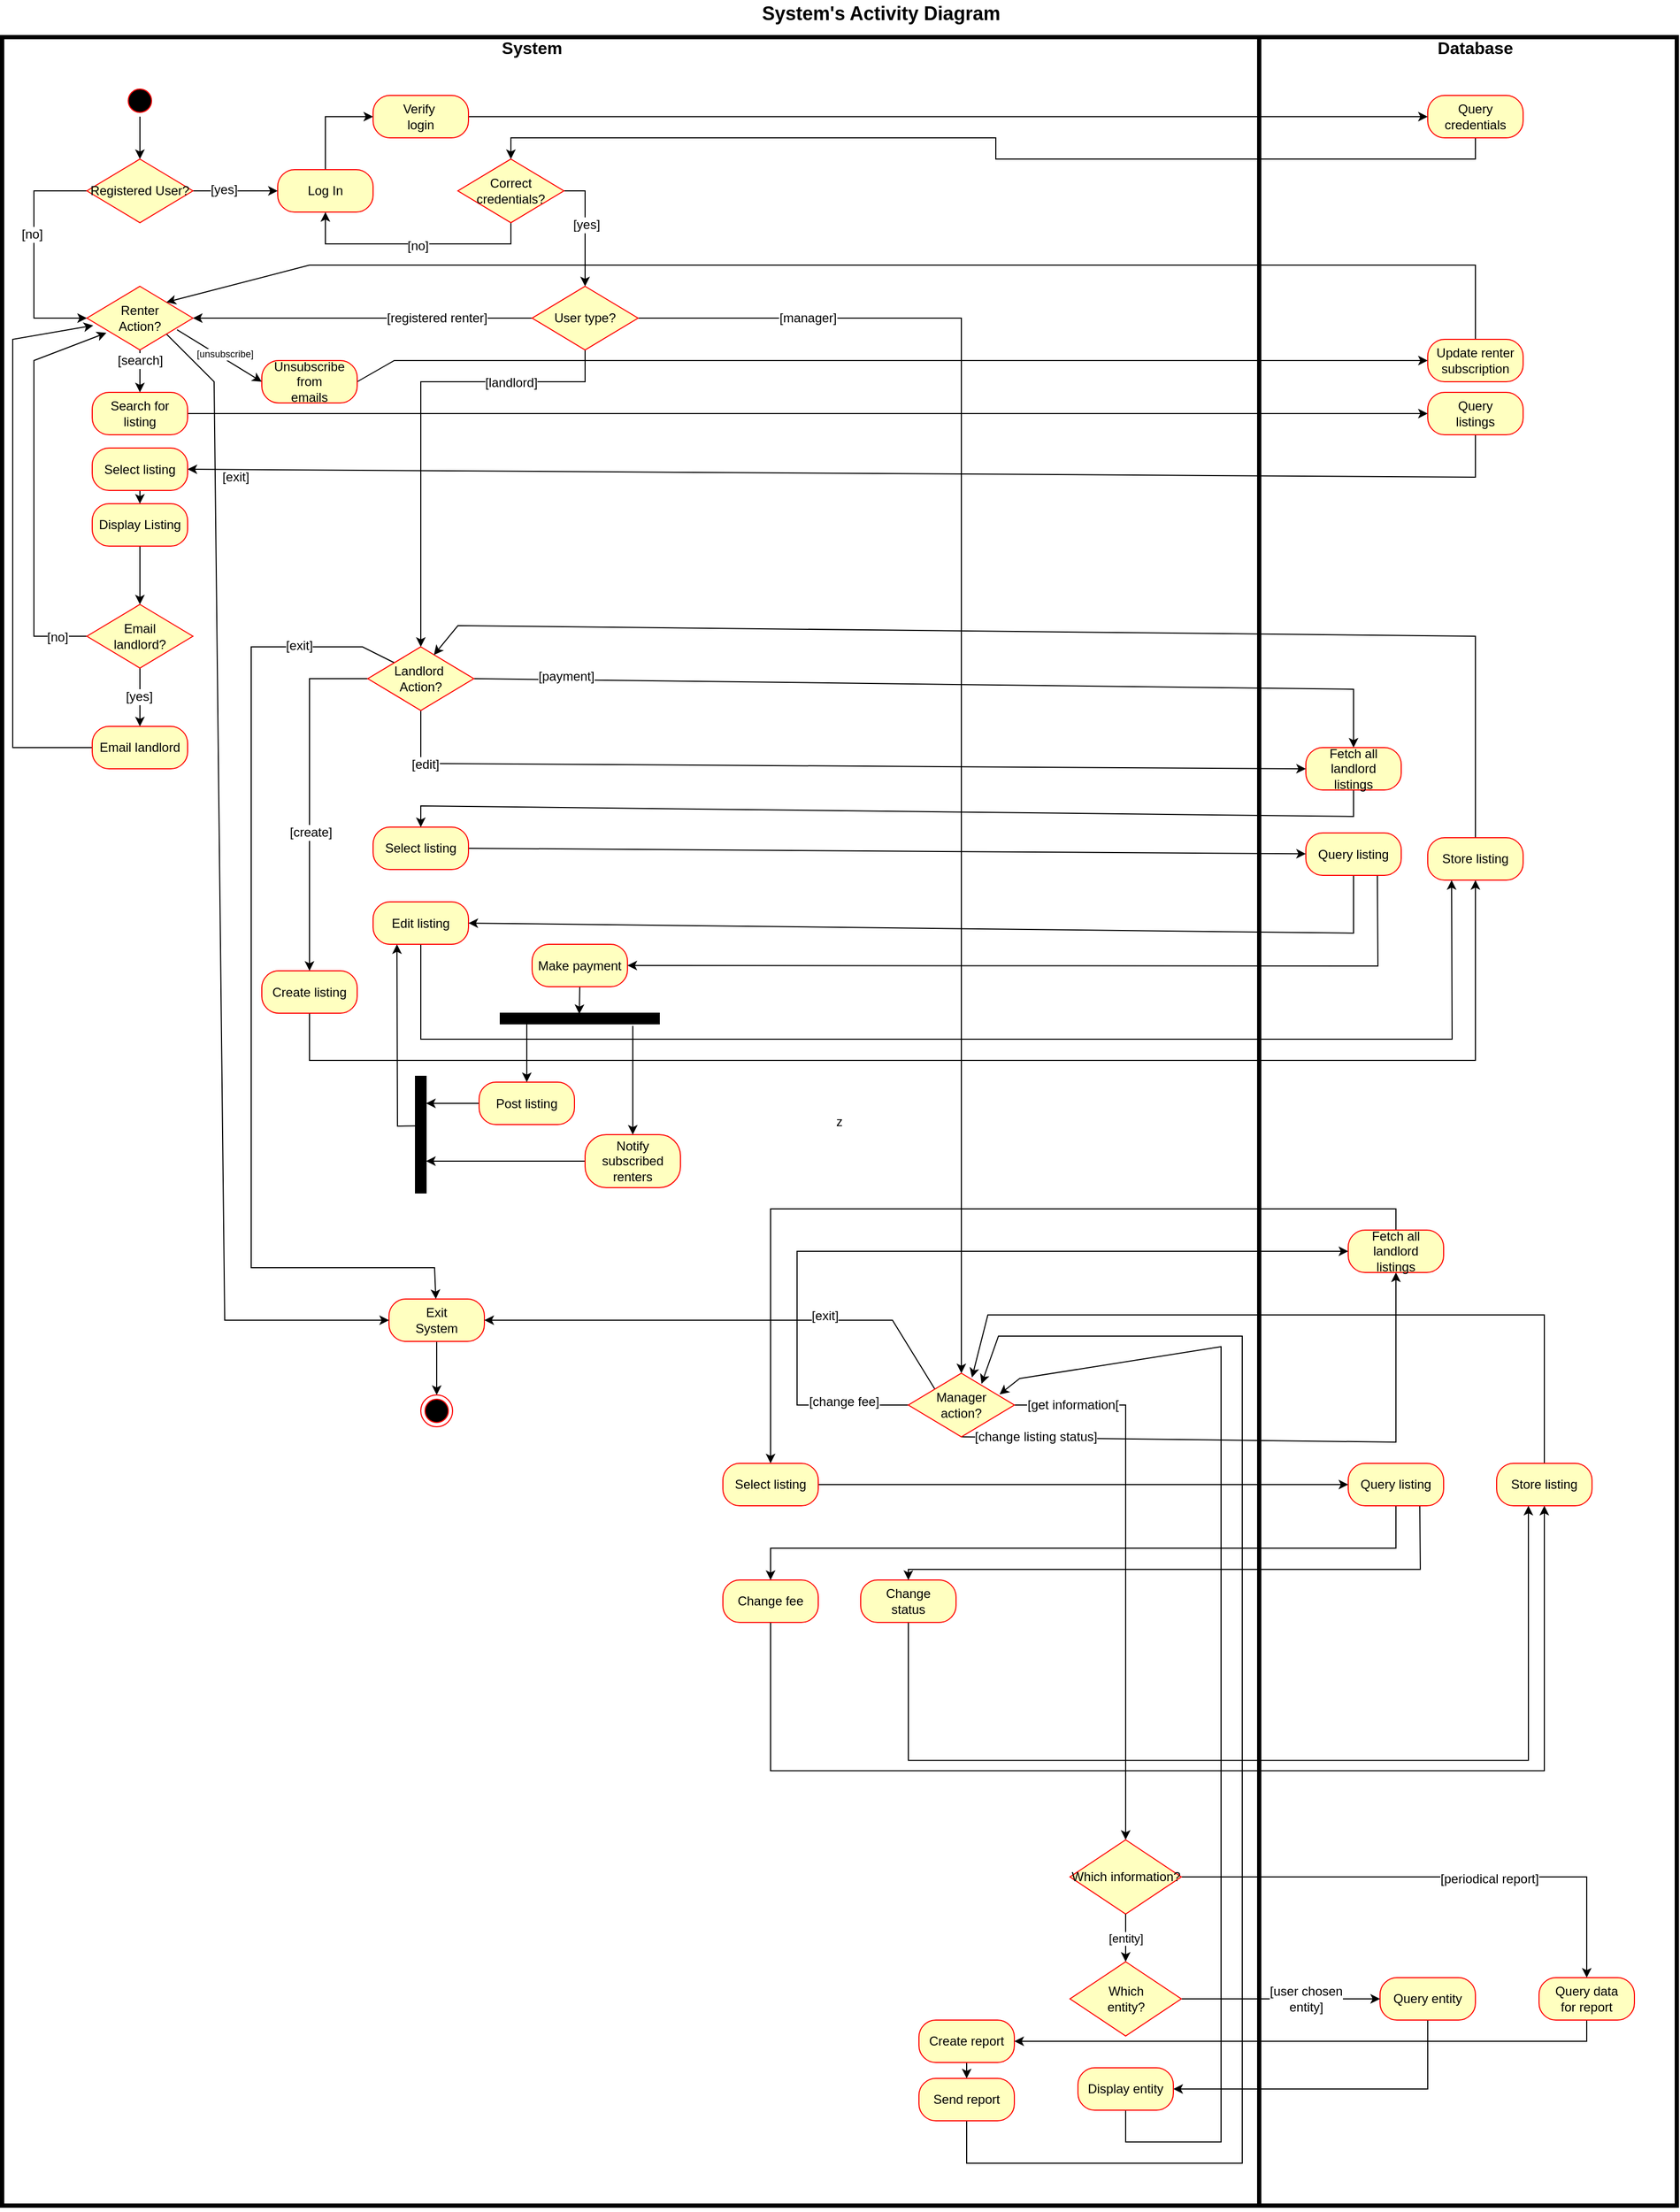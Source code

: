 <mxfile version="12.1.7" type="device" pages="1"><diagram id="JlBiW-BQGtLC-B6tLBqx" name="Page-1"><mxGraphModel dx="2330" dy="1665" grid="1" gridSize="10" guides="1" tooltips="1" connect="1" arrows="1" fold="1" page="1" pageScale="1" pageWidth="1100" pageHeight="850" math="0" shadow="0"><root><mxCell id="0"/><mxCell id="1" parent="0"/><mxCell id="4ZKdW3MRnfetIpIMp3Oo-5" value="z" style="rounded=0;whiteSpace=wrap;html=1;perimeterSpacing=2;strokeWidth=4;" parent="1" vertex="1"><mxGeometry x="10" y="35" width="1580" height="2045" as="geometry"/></mxCell><mxCell id="zYS_UzG8Xgxwzg6JMlMM-58" style="edgeStyle=none;rounded=0;orthogonalLoop=1;jettySize=auto;html=1;exitX=0.5;exitY=1;exitDx=0;exitDy=0;entryX=0.5;entryY=0;entryDx=0;entryDy=0;" parent="1" source="zYS_UzG8Xgxwzg6JMlMM-53" target="zYS_UzG8Xgxwzg6JMlMM-55" edge="1"><mxGeometry relative="1" as="geometry"/></mxCell><mxCell id="zYS_UzG8Xgxwzg6JMlMM-53" value="" style="ellipse;html=1;shape=startState;fillColor=#000000;strokeColor=#ff0000;" parent="1" vertex="1"><mxGeometry x="125" y="80" width="30" height="30" as="geometry"/></mxCell><mxCell id="zYS_UzG8Xgxwzg6JMlMM-60" value="" style="edgeStyle=none;rounded=0;orthogonalLoop=1;jettySize=auto;html=1;" parent="1" source="zYS_UzG8Xgxwzg6JMlMM-55" edge="1"><mxGeometry relative="1" as="geometry"><mxPoint x="270" y="180" as="targetPoint"/></mxGeometry></mxCell><mxCell id="zYS_UzG8Xgxwzg6JMlMM-61" value="[yes]" style="text;html=1;resizable=0;points=[];align=center;verticalAlign=middle;labelBackgroundColor=#ffffff;" parent="zYS_UzG8Xgxwzg6JMlMM-60" vertex="1" connectable="0"><mxGeometry x="-0.28" y="1" relative="1" as="geometry"><mxPoint as="offset"/></mxGeometry></mxCell><mxCell id="zYS_UzG8Xgxwzg6JMlMM-123" style="edgeStyle=none;rounded=0;orthogonalLoop=1;jettySize=auto;html=1;exitX=0;exitY=0.5;exitDx=0;exitDy=0;entryX=0;entryY=0.5;entryDx=0;entryDy=0;startArrow=none;startFill=0;endArrow=classic;endFill=1;" parent="1" source="zYS_UzG8Xgxwzg6JMlMM-55" target="zYS_UzG8Xgxwzg6JMlMM-115" edge="1"><mxGeometry relative="1" as="geometry"><Array as="points"><mxPoint x="40" y="180"/><mxPoint x="40" y="300"/></Array></mxGeometry></mxCell><mxCell id="zYS_UzG8Xgxwzg6JMlMM-124" value="[no]" style="text;html=1;resizable=0;points=[];align=center;verticalAlign=middle;labelBackgroundColor=#ffffff;" parent="zYS_UzG8Xgxwzg6JMlMM-123" vertex="1" connectable="0"><mxGeometry x="-0.176" y="-2" relative="1" as="geometry"><mxPoint as="offset"/></mxGeometry></mxCell><mxCell id="zYS_UzG8Xgxwzg6JMlMM-55" value="Registered User?" style="rhombus;whiteSpace=wrap;html=1;fillColor=#ffffc0;strokeColor=#ff0000;" parent="1" vertex="1"><mxGeometry x="90" y="150" width="100" height="60" as="geometry"/></mxCell><mxCell id="4ZKdW3MRnfetIpIMp3Oo-10" style="edgeStyle=orthogonalEdgeStyle;rounded=0;orthogonalLoop=1;jettySize=auto;html=1;exitX=0.5;exitY=0;exitDx=0;exitDy=0;entryX=0;entryY=0.5;entryDx=0;entryDy=0;" parent="1" source="zYS_UzG8Xgxwzg6JMlMM-62" target="4ZKdW3MRnfetIpIMp3Oo-9" edge="1"><mxGeometry relative="1" as="geometry"/></mxCell><mxCell id="zYS_UzG8Xgxwzg6JMlMM-62" value="Log In" style="rounded=1;whiteSpace=wrap;html=1;arcSize=40;fontColor=#000000;fillColor=#ffffc0;strokeColor=#ff0000;" parent="1" vertex="1"><mxGeometry x="270" y="160" width="90" height="40" as="geometry"/></mxCell><mxCell id="zYS_UzG8Xgxwzg6JMlMM-70" style="edgeStyle=none;rounded=0;orthogonalLoop=1;jettySize=auto;html=1;exitX=0.5;exitY=1;exitDx=0;exitDy=0;entryX=0.5;entryY=1;entryDx=0;entryDy=0;" parent="1" source="zYS_UzG8Xgxwzg6JMlMM-69" target="zYS_UzG8Xgxwzg6JMlMM-62" edge="1"><mxGeometry relative="1" as="geometry"><Array as="points"><mxPoint x="490" y="230"/><mxPoint x="315" y="230"/></Array></mxGeometry></mxCell><mxCell id="zYS_UzG8Xgxwzg6JMlMM-71" value="[no]" style="text;html=1;resizable=0;points=[];align=center;verticalAlign=middle;labelBackgroundColor=#ffffff;" parent="zYS_UzG8Xgxwzg6JMlMM-70" vertex="1" connectable="0"><mxGeometry x="-0.036" y="2" relative="1" as="geometry"><mxPoint as="offset"/></mxGeometry></mxCell><mxCell id="zYS_UzG8Xgxwzg6JMlMM-73" style="edgeStyle=none;rounded=0;orthogonalLoop=1;jettySize=auto;html=1;exitX=1;exitY=0.5;exitDx=0;exitDy=0;entryX=0.5;entryY=0;entryDx=0;entryDy=0;" parent="1" source="zYS_UzG8Xgxwzg6JMlMM-69" target="zYS_UzG8Xgxwzg6JMlMM-74" edge="1"><mxGeometry relative="1" as="geometry"><mxPoint x="440" y="290" as="targetPoint"/><Array as="points"><mxPoint x="560" y="180"/></Array></mxGeometry></mxCell><mxCell id="zYS_UzG8Xgxwzg6JMlMM-75" value="[yes]" style="text;html=1;resizable=0;points=[];align=center;verticalAlign=middle;labelBackgroundColor=#ffffff;" parent="zYS_UzG8Xgxwzg6JMlMM-73" vertex="1" connectable="0"><mxGeometry x="-0.058" y="1" relative="1" as="geometry"><mxPoint as="offset"/></mxGeometry></mxCell><mxCell id="zYS_UzG8Xgxwzg6JMlMM-69" value="Correct&lt;br&gt;credentials?" style="rhombus;whiteSpace=wrap;html=1;fillColor=#ffffc0;strokeColor=#ff0000;" parent="1" vertex="1"><mxGeometry x="440" y="150" width="100" height="60" as="geometry"/></mxCell><mxCell id="zYS_UzG8Xgxwzg6JMlMM-94" style="edgeStyle=none;rounded=0;orthogonalLoop=1;jettySize=auto;html=1;exitX=0.5;exitY=1;exitDx=0;exitDy=0;entryX=0.5;entryY=0;entryDx=0;entryDy=0;" parent="1" source="zYS_UzG8Xgxwzg6JMlMM-74" target="zYS_UzG8Xgxwzg6JMlMM-93" edge="1"><mxGeometry relative="1" as="geometry"><Array as="points"><mxPoint x="560" y="360"/><mxPoint x="405" y="360"/></Array></mxGeometry></mxCell><mxCell id="zYS_UzG8Xgxwzg6JMlMM-95" value="[landlord]" style="text;html=1;resizable=0;points=[];align=center;verticalAlign=middle;labelBackgroundColor=#ffffff;" parent="zYS_UzG8Xgxwzg6JMlMM-94" vertex="1" connectable="0"><mxGeometry x="0.064" relative="1" as="geometry"><mxPoint x="85" y="-46" as="offset"/></mxGeometry></mxCell><mxCell id="zYS_UzG8Xgxwzg6JMlMM-116" style="edgeStyle=none;rounded=0;orthogonalLoop=1;jettySize=auto;html=1;exitX=0;exitY=0.5;exitDx=0;exitDy=0;entryX=1;entryY=0.5;entryDx=0;entryDy=0;startArrow=none;startFill=0;endArrow=classic;endFill=1;" parent="1" source="zYS_UzG8Xgxwzg6JMlMM-74" target="zYS_UzG8Xgxwzg6JMlMM-115" edge="1"><mxGeometry relative="1" as="geometry"/></mxCell><mxCell id="zYS_UzG8Xgxwzg6JMlMM-117" value="[registered renter]" style="text;html=1;resizable=0;points=[];align=center;verticalAlign=middle;labelBackgroundColor=#ffffff;" parent="zYS_UzG8Xgxwzg6JMlMM-116" vertex="1" connectable="0"><mxGeometry x="0.113" y="-1" relative="1" as="geometry"><mxPoint x="88" y="1" as="offset"/></mxGeometry></mxCell><mxCell id="zYS_UzG8Xgxwzg6JMlMM-155" style="edgeStyle=none;rounded=0;orthogonalLoop=1;jettySize=auto;html=1;exitX=1;exitY=0.5;exitDx=0;exitDy=0;entryX=0.5;entryY=0;entryDx=0;entryDy=0;startArrow=none;startFill=0;endArrow=classic;endFill=1;" parent="1" source="zYS_UzG8Xgxwzg6JMlMM-74" target="zYS_UzG8Xgxwzg6JMlMM-154" edge="1"><mxGeometry relative="1" as="geometry"><Array as="points"><mxPoint x="800" y="300"/><mxPoint x="915" y="300"/></Array></mxGeometry></mxCell><mxCell id="zYS_UzG8Xgxwzg6JMlMM-156" value="[manager]" style="text;html=1;resizable=0;points=[];align=center;verticalAlign=middle;labelBackgroundColor=#ffffff;" parent="zYS_UzG8Xgxwzg6JMlMM-155" vertex="1" connectable="0"><mxGeometry x="-0.359" y="3" relative="1" as="geometry"><mxPoint x="-148" y="-111.5" as="offset"/></mxGeometry></mxCell><mxCell id="zYS_UzG8Xgxwzg6JMlMM-74" value="User type?" style="rhombus;whiteSpace=wrap;html=1;fillColor=#ffffc0;strokeColor=#ff0000;" parent="1" vertex="1"><mxGeometry x="510" y="270" width="100" height="60" as="geometry"/></mxCell><mxCell id="4ZKdW3MRnfetIpIMp3Oo-18" style="edgeStyle=none;rounded=0;orthogonalLoop=1;jettySize=auto;html=1;exitX=1;exitY=0.5;exitDx=0;exitDy=0;entryX=0;entryY=0.5;entryDx=0;entryDy=0;startArrow=none;startFill=0;endArrow=classic;endFill=1;exitPerimeter=0;" parent="1" source="zYS_UzG8Xgxwzg6JMlMM-76" target="4ZKdW3MRnfetIpIMp3Oo-14" edge="1"><mxGeometry relative="1" as="geometry"/></mxCell><mxCell id="zYS_UzG8Xgxwzg6JMlMM-76" value="Search for&lt;br&gt;listing" style="rounded=1;whiteSpace=wrap;html=1;arcSize=40;fontColor=#000000;fillColor=#ffffc0;strokeColor=#ff0000;" parent="1" vertex="1"><mxGeometry x="95" y="370" width="90" height="40" as="geometry"/></mxCell><mxCell id="zYS_UzG8Xgxwzg6JMlMM-85" style="edgeStyle=none;rounded=0;orthogonalLoop=1;jettySize=auto;html=1;exitX=0.5;exitY=1;exitDx=0;exitDy=0;entryX=0.5;entryY=0;entryDx=0;entryDy=0;" parent="1" source="zYS_UzG8Xgxwzg6JMlMM-82" target="zYS_UzG8Xgxwzg6JMlMM-84" edge="1"><mxGeometry relative="1" as="geometry"/></mxCell><mxCell id="zYS_UzG8Xgxwzg6JMlMM-82" value="Display Listing" style="rounded=1;whiteSpace=wrap;html=1;arcSize=40;fontColor=#000000;fillColor=#ffffc0;strokeColor=#ff0000;" parent="1" vertex="1"><mxGeometry x="95" y="475" width="90" height="40" as="geometry"/></mxCell><mxCell id="zYS_UzG8Xgxwzg6JMlMM-89" style="edgeStyle=none;rounded=0;orthogonalLoop=1;jettySize=auto;html=1;exitX=0.5;exitY=1;exitDx=0;exitDy=0;entryX=0.5;entryY=0;entryDx=0;entryDy=0;" parent="1" source="zYS_UzG8Xgxwzg6JMlMM-84" target="zYS_UzG8Xgxwzg6JMlMM-88" edge="1"><mxGeometry relative="1" as="geometry"/></mxCell><mxCell id="zYS_UzG8Xgxwzg6JMlMM-90" value="[yes]" style="text;html=1;resizable=0;points=[];align=center;verticalAlign=middle;labelBackgroundColor=#ffffff;" parent="zYS_UzG8Xgxwzg6JMlMM-89" vertex="1" connectable="0"><mxGeometry x="-0.019" y="-1" relative="1" as="geometry"><mxPoint as="offset"/></mxGeometry></mxCell><mxCell id="zYS_UzG8Xgxwzg6JMlMM-127" style="edgeStyle=none;rounded=0;orthogonalLoop=1;jettySize=auto;html=1;exitX=0;exitY=0.5;exitDx=0;exitDy=0;entryX=0.184;entryY=0.731;entryDx=0;entryDy=0;startArrow=none;startFill=0;endArrow=classic;endFill=1;entryPerimeter=0;" parent="1" source="zYS_UzG8Xgxwzg6JMlMM-84" target="zYS_UzG8Xgxwzg6JMlMM-115" edge="1"><mxGeometry relative="1" as="geometry"><Array as="points"><mxPoint x="40" y="600"/><mxPoint x="40" y="340"/></Array></mxGeometry></mxCell><mxCell id="zYS_UzG8Xgxwzg6JMlMM-129" value="[no]" style="text;html=1;resizable=0;points=[];align=center;verticalAlign=middle;labelBackgroundColor=#ffffff;" parent="zYS_UzG8Xgxwzg6JMlMM-127" vertex="1" connectable="0"><mxGeometry x="-0.851" y="1" relative="1" as="geometry"><mxPoint as="offset"/></mxGeometry></mxCell><mxCell id="zYS_UzG8Xgxwzg6JMlMM-84" value="Email&lt;br&gt;landlord?" style="rhombus;whiteSpace=wrap;html=1;fillColor=#ffffc0;strokeColor=#ff0000;" parent="1" vertex="1"><mxGeometry x="90" y="570" width="100" height="60" as="geometry"/></mxCell><mxCell id="zYS_UzG8Xgxwzg6JMlMM-128" style="edgeStyle=none;rounded=0;orthogonalLoop=1;jettySize=auto;html=1;exitX=0;exitY=0.5;exitDx=0;exitDy=0;startArrow=none;startFill=0;endArrow=classic;endFill=1;entryX=0.06;entryY=0.616;entryDx=0;entryDy=0;entryPerimeter=0;" parent="1" source="zYS_UzG8Xgxwzg6JMlMM-88" target="zYS_UzG8Xgxwzg6JMlMM-115" edge="1"><mxGeometry relative="1" as="geometry"><mxPoint x="20" y="600" as="targetPoint"/><Array as="points"><mxPoint x="20" y="705"/><mxPoint x="20" y="320"/></Array></mxGeometry></mxCell><mxCell id="zYS_UzG8Xgxwzg6JMlMM-88" value="Email landlord" style="rounded=1;whiteSpace=wrap;html=1;arcSize=40;fontColor=#000000;fillColor=#ffffc0;strokeColor=#ff0000;" parent="1" vertex="1"><mxGeometry x="95" y="685" width="90" height="40" as="geometry"/></mxCell><mxCell id="zYS_UzG8Xgxwzg6JMlMM-103" style="edgeStyle=none;rounded=0;orthogonalLoop=1;jettySize=auto;html=1;exitX=0;exitY=0.5;exitDx=0;exitDy=0;entryX=0.5;entryY=0;entryDx=0;entryDy=0;" parent="1" source="zYS_UzG8Xgxwzg6JMlMM-93" target="zYS_UzG8Xgxwzg6JMlMM-102" edge="1"><mxGeometry relative="1" as="geometry"><Array as="points"><mxPoint x="300" y="640"/><mxPoint x="300" y="800.5"/></Array></mxGeometry></mxCell><mxCell id="zYS_UzG8Xgxwzg6JMlMM-105" value="[create]" style="text;html=1;resizable=0;points=[];align=center;verticalAlign=middle;labelBackgroundColor=#ffffff;" parent="zYS_UzG8Xgxwzg6JMlMM-103" vertex="1" connectable="0"><mxGeometry x="0.206" y="1" relative="1" as="geometry"><mxPoint as="offset"/></mxGeometry></mxCell><mxCell id="zYS_UzG8Xgxwzg6JMlMM-152" style="edgeStyle=none;rounded=0;orthogonalLoop=1;jettySize=auto;html=1;exitX=0;exitY=0;exitDx=0;exitDy=0;startArrow=none;startFill=0;endArrow=classic;endFill=1;" parent="1" source="zYS_UzG8Xgxwzg6JMlMM-93" target="zYS_UzG8Xgxwzg6JMlMM-113" edge="1"><mxGeometry relative="1" as="geometry"><Array as="points"><mxPoint x="350" y="610"/><mxPoint x="245" y="610"/><mxPoint x="245" y="775.5"/><mxPoint x="245" y="1195.5"/><mxPoint x="418" y="1195.5"/></Array></mxGeometry></mxCell><mxCell id="zYS_UzG8Xgxwzg6JMlMM-153" value="[exit]" style="text;html=1;resizable=0;points=[];align=center;verticalAlign=middle;labelBackgroundColor=#ffffff;" parent="zYS_UzG8Xgxwzg6JMlMM-152" vertex="1" connectable="0"><mxGeometry x="-0.797" y="-1" relative="1" as="geometry"><mxPoint as="offset"/></mxGeometry></mxCell><mxCell id="4ZKdW3MRnfetIpIMp3Oo-35" style="edgeStyle=none;rounded=0;orthogonalLoop=1;jettySize=auto;html=1;exitX=0.5;exitY=1;exitDx=0;exitDy=0;entryX=0;entryY=0.5;entryDx=0;entryDy=0;startArrow=none;startFill=0;endArrow=classic;endFill=1;" parent="1" source="zYS_UzG8Xgxwzg6JMlMM-93" target="4ZKdW3MRnfetIpIMp3Oo-34" edge="1"><mxGeometry relative="1" as="geometry"><Array as="points"><mxPoint x="405" y="720"/></Array></mxGeometry></mxCell><mxCell id="4ZKdW3MRnfetIpIMp3Oo-36" value="[edit]" style="text;html=1;resizable=0;points=[];align=center;verticalAlign=middle;labelBackgroundColor=#ffffff;" parent="4ZKdW3MRnfetIpIMp3Oo-35" vertex="1" connectable="0"><mxGeometry x="-0.88" y="-1" relative="1" as="geometry"><mxPoint x="1" as="offset"/></mxGeometry></mxCell><mxCell id="4ZKdW3MRnfetIpIMp3Oo-39" style="edgeStyle=none;rounded=0;orthogonalLoop=1;jettySize=auto;html=1;exitX=1;exitY=0.5;exitDx=0;exitDy=0;entryX=0.5;entryY=0;entryDx=0;entryDy=0;startArrow=none;startFill=0;endArrow=classic;endFill=1;" parent="1" source="zYS_UzG8Xgxwzg6JMlMM-93" target="4ZKdW3MRnfetIpIMp3Oo-34" edge="1"><mxGeometry relative="1" as="geometry"><Array as="points"><mxPoint x="1285" y="650"/></Array></mxGeometry></mxCell><mxCell id="4ZKdW3MRnfetIpIMp3Oo-40" value="[payment]" style="text;html=1;resizable=0;points=[];align=center;verticalAlign=middle;labelBackgroundColor=#ffffff;" parent="4ZKdW3MRnfetIpIMp3Oo-39" vertex="1" connectable="0"><mxGeometry x="-0.803" y="3" relative="1" as="geometry"><mxPoint as="offset"/></mxGeometry></mxCell><mxCell id="zYS_UzG8Xgxwzg6JMlMM-93" value="Landlord&amp;nbsp;&lt;br&gt;Action?" style="rhombus;whiteSpace=wrap;html=1;fillColor=#ffffc0;strokeColor=#ff0000;" parent="1" vertex="1"><mxGeometry x="355" y="610" width="100" height="60" as="geometry"/></mxCell><mxCell id="4ZKdW3MRnfetIpIMp3Oo-33" style="edgeStyle=none;rounded=0;orthogonalLoop=1;jettySize=auto;html=1;exitX=0.5;exitY=1;exitDx=0;exitDy=0;entryX=0.25;entryY=1;entryDx=0;entryDy=0;startArrow=none;startFill=0;endArrow=classic;endFill=1;" parent="1" source="zYS_UzG8Xgxwzg6JMlMM-96" target="4ZKdW3MRnfetIpIMp3Oo-23" edge="1"><mxGeometry relative="1" as="geometry"><Array as="points"><mxPoint x="405" y="980"/><mxPoint x="1378" y="980"/></Array></mxGeometry></mxCell><mxCell id="4ZKdW3MRnfetIpIMp3Oo-49" style="edgeStyle=none;rounded=0;orthogonalLoop=1;jettySize=auto;html=1;exitX=0.25;exitY=1;exitDx=0;exitDy=0;entryX=1.029;entryY=0.575;entryDx=0;entryDy=0;entryPerimeter=0;startArrow=classic;startFill=1;endArrow=none;endFill=0;" parent="1" source="zYS_UzG8Xgxwzg6JMlMM-96" target="4ZKdW3MRnfetIpIMp3Oo-45" edge="1"><mxGeometry relative="1" as="geometry"><Array as="points"><mxPoint x="383" y="1062"/></Array></mxGeometry></mxCell><mxCell id="zYS_UzG8Xgxwzg6JMlMM-96" value="Edit listing" style="rounded=1;whiteSpace=wrap;html=1;arcSize=40;fontColor=#000000;fillColor=#ffffc0;strokeColor=#ff0000;" parent="1" vertex="1"><mxGeometry x="360" y="850.5" width="90" height="40" as="geometry"/></mxCell><mxCell id="4ZKdW3MRnfetIpIMp3Oo-24" style="edgeStyle=none;rounded=0;orthogonalLoop=1;jettySize=auto;html=1;exitX=0.5;exitY=1;exitDx=0;exitDy=0;entryX=0.5;entryY=1;entryDx=0;entryDy=0;startArrow=none;startFill=0;endArrow=classic;endFill=1;" parent="1" source="zYS_UzG8Xgxwzg6JMlMM-102" target="4ZKdW3MRnfetIpIMp3Oo-23" edge="1"><mxGeometry relative="1" as="geometry"><Array as="points"><mxPoint x="300" y="1000"/><mxPoint x="1400" y="1000"/></Array></mxGeometry></mxCell><mxCell id="zYS_UzG8Xgxwzg6JMlMM-102" value="Create listing" style="rounded=1;whiteSpace=wrap;html=1;arcSize=40;fontColor=#000000;fillColor=#ffffc0;strokeColor=#ff0000;" parent="1" vertex="1"><mxGeometry x="255" y="915.5" width="90" height="40" as="geometry"/></mxCell><mxCell id="zYS_UzG8Xgxwzg6JMlMM-112" value="" style="ellipse;html=1;shape=endState;fillColor=#000000;strokeColor=#ff0000;" parent="1" vertex="1"><mxGeometry x="405" y="1315.5" width="30" height="30" as="geometry"/></mxCell><mxCell id="zYS_UzG8Xgxwzg6JMlMM-114" style="edgeStyle=none;rounded=0;orthogonalLoop=1;jettySize=auto;html=1;exitX=0.5;exitY=1;exitDx=0;exitDy=0;entryX=0.5;entryY=0;entryDx=0;entryDy=0;startArrow=none;startFill=0;endArrow=classic;endFill=1;" parent="1" source="zYS_UzG8Xgxwzg6JMlMM-113" target="zYS_UzG8Xgxwzg6JMlMM-112" edge="1"><mxGeometry relative="1" as="geometry"/></mxCell><mxCell id="zYS_UzG8Xgxwzg6JMlMM-113" value="Exit&lt;br&gt;System" style="rounded=1;whiteSpace=wrap;html=1;arcSize=40;fontColor=#000000;fillColor=#ffffc0;strokeColor=#ff0000;" parent="1" vertex="1"><mxGeometry x="375" y="1225" width="90" height="40" as="geometry"/></mxCell><mxCell id="zYS_UzG8Xgxwzg6JMlMM-119" style="edgeStyle=none;rounded=0;orthogonalLoop=1;jettySize=auto;html=1;exitX=0.5;exitY=1;exitDx=0;exitDy=0;entryX=0.5;entryY=0;entryDx=0;entryDy=0;startArrow=none;startFill=0;endArrow=classic;endFill=1;" parent="1" source="zYS_UzG8Xgxwzg6JMlMM-115" target="zYS_UzG8Xgxwzg6JMlMM-76" edge="1"><mxGeometry relative="1" as="geometry"/></mxCell><mxCell id="zYS_UzG8Xgxwzg6JMlMM-120" value="[search]" style="text;html=1;resizable=0;points=[];align=center;verticalAlign=middle;labelBackgroundColor=#ffffff;" parent="zYS_UzG8Xgxwzg6JMlMM-119" vertex="1" connectable="0"><mxGeometry x="0.021" y="-2" relative="1" as="geometry"><mxPoint x="2" y="-10.5" as="offset"/></mxGeometry></mxCell><mxCell id="zYS_UzG8Xgxwzg6JMlMM-121" style="edgeStyle=none;rounded=0;orthogonalLoop=1;jettySize=auto;html=1;exitX=1;exitY=1;exitDx=0;exitDy=0;entryX=0;entryY=0.5;entryDx=0;entryDy=0;startArrow=none;startFill=0;endArrow=classic;endFill=1;" parent="1" source="zYS_UzG8Xgxwzg6JMlMM-115" target="zYS_UzG8Xgxwzg6JMlMM-113" edge="1"><mxGeometry relative="1" as="geometry"><Array as="points"><mxPoint x="210" y="360"/><mxPoint x="220" y="1245"/></Array></mxGeometry></mxCell><mxCell id="zYS_UzG8Xgxwzg6JMlMM-122" value="[exit]" style="text;html=1;resizable=0;points=[];align=center;verticalAlign=middle;labelBackgroundColor=#ffffff;" parent="zYS_UzG8Xgxwzg6JMlMM-121" vertex="1" connectable="0"><mxGeometry x="-0.888" y="-1" relative="1" as="geometry"><mxPoint x="22" y="90.5" as="offset"/></mxGeometry></mxCell><mxCell id="LxbKf6wQo4PZr4yEK8YP-3" style="rounded=0;orthogonalLoop=1;jettySize=auto;html=1;exitX=0.85;exitY=0.683;exitDx=0;exitDy=0;entryX=0;entryY=0.5;entryDx=0;entryDy=0;exitPerimeter=0;" parent="1" source="zYS_UzG8Xgxwzg6JMlMM-115" target="LxbKf6wQo4PZr4yEK8YP-1" edge="1"><mxGeometry relative="1" as="geometry"/></mxCell><mxCell id="LxbKf6wQo4PZr4yEK8YP-8" value="[unsubscribe]" style="text;html=1;resizable=0;points=[];align=center;verticalAlign=middle;labelBackgroundColor=#ffffff;fontSize=9;" parent="LxbKf6wQo4PZr4yEK8YP-3" vertex="1" connectable="0"><mxGeometry x="-0.163" y="3" relative="1" as="geometry"><mxPoint x="10" y="5" as="offset"/></mxGeometry></mxCell><mxCell id="zYS_UzG8Xgxwzg6JMlMM-115" value="Renter&lt;br&gt;Action?" style="rhombus;whiteSpace=wrap;html=1;fillColor=#ffffc0;strokeColor=#ff0000;" parent="1" vertex="1"><mxGeometry x="90" y="270" width="100" height="60" as="geometry"/></mxCell><mxCell id="zYS_UzG8Xgxwzg6JMlMM-134" value="" style="html=1;points=[];perimeter=orthogonalPerimeter;fillColor=#000000;rotation=90;" parent="1" vertex="1"><mxGeometry x="550" y="885.5" width="10" height="150" as="geometry"/></mxCell><mxCell id="4ZKdW3MRnfetIpIMp3Oo-47" style="edgeStyle=none;rounded=0;orthogonalLoop=1;jettySize=auto;html=1;exitX=0;exitY=0.5;exitDx=0;exitDy=0;startArrow=none;startFill=0;endArrow=classic;endFill=1;" parent="1" source="zYS_UzG8Xgxwzg6JMlMM-136" target="4ZKdW3MRnfetIpIMp3Oo-45" edge="1"><mxGeometry relative="1" as="geometry"/></mxCell><mxCell id="zYS_UzG8Xgxwzg6JMlMM-136" value="Post listing" style="rounded=1;whiteSpace=wrap;html=1;arcSize=40;fontColor=#000000;fillColor=#ffffc0;strokeColor=#ff0000;" parent="1" vertex="1"><mxGeometry x="460" y="1020.5" width="90" height="40" as="geometry"/></mxCell><mxCell id="4ZKdW3MRnfetIpIMp3Oo-48" style="edgeStyle=none;rounded=0;orthogonalLoop=1;jettySize=auto;html=1;exitX=0;exitY=0.5;exitDx=0;exitDy=0;startArrow=none;startFill=0;endArrow=classic;endFill=1;" parent="1" source="zYS_UzG8Xgxwzg6JMlMM-137" target="4ZKdW3MRnfetIpIMp3Oo-45" edge="1"><mxGeometry relative="1" as="geometry"/></mxCell><mxCell id="zYS_UzG8Xgxwzg6JMlMM-137" value="Notify&lt;br&gt;subscribed&lt;br&gt;renters" style="rounded=1;whiteSpace=wrap;html=1;arcSize=40;fontColor=#000000;fillColor=#ffffc0;strokeColor=#ff0000;" parent="1" vertex="1"><mxGeometry x="560" y="1070" width="90" height="50" as="geometry"/></mxCell><mxCell id="zYS_UzG8Xgxwzg6JMlMM-138" style="edgeStyle=none;rounded=0;orthogonalLoop=1;jettySize=auto;html=1;entryX=0.5;entryY=0;entryDx=0;entryDy=0;startArrow=none;startFill=0;endArrow=classic;endFill=1;" parent="1" target="zYS_UzG8Xgxwzg6JMlMM-136" edge="1"><mxGeometry relative="1" as="geometry"><mxPoint x="505" y="965.5" as="sourcePoint"/><mxPoint x="565.15" y="964.88" as="targetPoint"/></mxGeometry></mxCell><mxCell id="zYS_UzG8Xgxwzg6JMlMM-139" style="edgeStyle=none;rounded=0;orthogonalLoop=1;jettySize=auto;html=1;entryX=0.5;entryY=0;entryDx=0;entryDy=0;startArrow=none;startFill=0;endArrow=classic;endFill=1;" parent="1" target="zYS_UzG8Xgxwzg6JMlMM-137" edge="1"><mxGeometry relative="1" as="geometry"><mxPoint x="605" y="967.5" as="sourcePoint"/><mxPoint x="525" y="1030.5" as="targetPoint"/></mxGeometry></mxCell><mxCell id="zYS_UzG8Xgxwzg6JMlMM-149" style="edgeStyle=none;rounded=0;orthogonalLoop=1;jettySize=auto;html=1;exitX=0.5;exitY=1;exitDx=0;exitDy=0;entryX=0.076;entryY=0.503;entryDx=0;entryDy=0;entryPerimeter=0;startArrow=none;startFill=0;endArrow=classic;endFill=1;" parent="1" source="zYS_UzG8Xgxwzg6JMlMM-147" target="zYS_UzG8Xgxwzg6JMlMM-134" edge="1"><mxGeometry relative="1" as="geometry"/></mxCell><mxCell id="zYS_UzG8Xgxwzg6JMlMM-147" value="Make payment" style="rounded=1;whiteSpace=wrap;html=1;arcSize=40;fontColor=#000000;fillColor=#ffffc0;strokeColor=#ff0000;" parent="1" vertex="1"><mxGeometry x="510" y="890.5" width="90" height="40" as="geometry"/></mxCell><mxCell id="zYS_UzG8Xgxwzg6JMlMM-158" style="edgeStyle=none;rounded=0;orthogonalLoop=1;jettySize=auto;html=1;exitX=0;exitY=0.5;exitDx=0;exitDy=0;entryX=0;entryY=0.5;entryDx=0;entryDy=0;startArrow=none;startFill=0;endArrow=classic;endFill=1;" parent="1" source="zYS_UzG8Xgxwzg6JMlMM-154" target="4ZKdW3MRnfetIpIMp3Oo-50" edge="1"><mxGeometry relative="1" as="geometry"><Array as="points"><mxPoint x="760" y="1325"/><mxPoint x="760" y="1180"/></Array></mxGeometry></mxCell><mxCell id="4ZKdW3MRnfetIpIMp3Oo-51" value="[change fee]" style="text;html=1;resizable=0;points=[];align=center;verticalAlign=middle;labelBackgroundColor=#ffffff;" parent="zYS_UzG8Xgxwzg6JMlMM-158" vertex="1" connectable="0"><mxGeometry x="-0.842" y="-3" relative="1" as="geometry"><mxPoint as="offset"/></mxGeometry></mxCell><mxCell id="zYS_UzG8Xgxwzg6JMlMM-162" style="edgeStyle=none;rounded=0;orthogonalLoop=1;jettySize=auto;html=1;exitX=0.5;exitY=1;exitDx=0;exitDy=0;startArrow=none;startFill=0;endArrow=classic;endFill=1;entryX=0.5;entryY=1;entryDx=0;entryDy=0;" parent="1" source="zYS_UzG8Xgxwzg6JMlMM-154" target="4ZKdW3MRnfetIpIMp3Oo-50" edge="1"><mxGeometry relative="1" as="geometry"><mxPoint x="914.828" y="1405" as="targetPoint"/><Array as="points"><mxPoint x="1325" y="1360"/></Array></mxGeometry></mxCell><mxCell id="4ZKdW3MRnfetIpIMp3Oo-62" value="[change listing status]" style="text;html=1;resizable=0;points=[];align=center;verticalAlign=middle;labelBackgroundColor=#ffffff;" parent="zYS_UzG8Xgxwzg6JMlMM-162" vertex="1" connectable="0"><mxGeometry x="-0.782" y="2" relative="1" as="geometry"><mxPoint x="8" y="1" as="offset"/></mxGeometry></mxCell><mxCell id="zYS_UzG8Xgxwzg6JMlMM-172" value="" style="edgeStyle=none;rounded=0;orthogonalLoop=1;jettySize=auto;html=1;exitX=1;exitY=0.5;exitDx=0;exitDy=0;entryX=0.5;entryY=0;entryDx=0;entryDy=0;startArrow=none;startFill=0;endArrow=classic;endFill=1;" parent="1" source="zYS_UzG8Xgxwzg6JMlMM-154" target="zYS_UzG8Xgxwzg6JMlMM-173" edge="1"><mxGeometry relative="1" as="geometry"><Array as="points"><mxPoint x="1070" y="1325"/></Array><mxPoint x="1050" y="1415" as="targetPoint"/></mxGeometry></mxCell><mxCell id="4ZKdW3MRnfetIpIMp3Oo-65" value="[get information[" style="text;html=1;resizable=0;points=[];align=center;verticalAlign=middle;labelBackgroundColor=#ffffff;" parent="zYS_UzG8Xgxwzg6JMlMM-172" vertex="1" connectable="0"><mxGeometry x="-0.786" relative="1" as="geometry"><mxPoint as="offset"/></mxGeometry></mxCell><mxCell id="4ZKdW3MRnfetIpIMp3Oo-16" style="edgeStyle=none;rounded=0;orthogonalLoop=1;jettySize=auto;html=1;exitX=0;exitY=0;exitDx=0;exitDy=0;entryX=1;entryY=0.5;entryDx=0;entryDy=0;startArrow=none;startFill=0;endArrow=classic;endFill=1;" parent="1" source="zYS_UzG8Xgxwzg6JMlMM-154" target="zYS_UzG8Xgxwzg6JMlMM-113" edge="1"><mxGeometry relative="1" as="geometry"><Array as="points"><mxPoint x="850" y="1245"/></Array></mxGeometry></mxCell><mxCell id="4ZKdW3MRnfetIpIMp3Oo-17" value="[exit]" style="text;html=1;resizable=0;points=[];align=center;verticalAlign=middle;labelBackgroundColor=#ffffff;" parent="4ZKdW3MRnfetIpIMp3Oo-16" vertex="1" connectable="0"><mxGeometry x="-0.39" y="-4" relative="1" as="geometry"><mxPoint as="offset"/></mxGeometry></mxCell><mxCell id="zYS_UzG8Xgxwzg6JMlMM-154" value="Manager&lt;br&gt;action?" style="rhombus;whiteSpace=wrap;html=1;fillColor=#ffffc0;strokeColor=#ff0000;" parent="1" vertex="1"><mxGeometry x="865" y="1295" width="100" height="60" as="geometry"/></mxCell><mxCell id="4ZKdW3MRnfetIpIMp3Oo-59" style="edgeStyle=none;rounded=0;orthogonalLoop=1;jettySize=auto;html=1;exitX=0.5;exitY=1;exitDx=0;exitDy=0;entryX=0.5;entryY=1;entryDx=0;entryDy=0;startArrow=none;startFill=0;endArrow=classic;endFill=1;strokeWidth=1;" parent="1" source="zYS_UzG8Xgxwzg6JMlMM-157" target="4ZKdW3MRnfetIpIMp3Oo-58" edge="1"><mxGeometry relative="1" as="geometry"><Array as="points"><mxPoint x="735" y="1670"/><mxPoint x="1465" y="1670"/></Array></mxGeometry></mxCell><mxCell id="zYS_UzG8Xgxwzg6JMlMM-157" value="Change fee" style="rounded=1;whiteSpace=wrap;html=1;arcSize=40;fontColor=#000000;fillColor=#ffffc0;strokeColor=#ff0000;" parent="1" vertex="1"><mxGeometry x="690" y="1490" width="90" height="40" as="geometry"/></mxCell><mxCell id="4ZKdW3MRnfetIpIMp3Oo-64" style="edgeStyle=none;rounded=0;orthogonalLoop=1;jettySize=auto;html=1;exitX=0.5;exitY=1;exitDx=0;exitDy=0;entryX=0.333;entryY=1;entryDx=0;entryDy=0;entryPerimeter=0;startArrow=none;startFill=0;endArrow=classic;endFill=1;strokeWidth=1;" parent="1" source="zYS_UzG8Xgxwzg6JMlMM-169" target="4ZKdW3MRnfetIpIMp3Oo-58" edge="1"><mxGeometry relative="1" as="geometry"><Array as="points"><mxPoint x="865" y="1660"/><mxPoint x="1450" y="1660"/></Array></mxGeometry></mxCell><mxCell id="zYS_UzG8Xgxwzg6JMlMM-169" value="Change&lt;br&gt;status" style="rounded=1;whiteSpace=wrap;html=1;arcSize=40;fontColor=#000000;fillColor=#ffffc0;strokeColor=#ff0000;" parent="1" vertex="1"><mxGeometry x="820" y="1490" width="90" height="40" as="geometry"/></mxCell><mxCell id="zYS_UzG8Xgxwzg6JMlMM-179" style="edgeStyle=none;rounded=0;orthogonalLoop=1;jettySize=auto;html=1;exitX=0;exitY=0.5;exitDx=0;exitDy=0;entryX=0.5;entryY=0;entryDx=0;entryDy=0;startArrow=none;startFill=0;endArrow=classic;endFill=1;" parent="1" source="zYS_UzG8Xgxwzg6JMlMM-173" target="4ZKdW3MRnfetIpIMp3Oo-73" edge="1"><mxGeometry relative="1" as="geometry"><Array as="points"><mxPoint x="1505" y="1770"/></Array><mxPoint x="910" y="1865" as="targetPoint"/></mxGeometry></mxCell><mxCell id="zYS_UzG8Xgxwzg6JMlMM-180" value="[periodical report]" style="text;html=1;resizable=0;points=[];align=center;verticalAlign=middle;labelBackgroundColor=#ffffff;" parent="zYS_UzG8Xgxwzg6JMlMM-179" vertex="1" connectable="0"><mxGeometry x="0.356" y="-2" relative="1" as="geometry"><mxPoint as="offset"/></mxGeometry></mxCell><mxCell id="zYS_UzG8Xgxwzg6JMlMM-173" value="Which information?" style="rhombus;whiteSpace=wrap;html=1;fillColor=#ffffc0;strokeColor=#ff0000;" parent="1" vertex="1"><mxGeometry x="1017.5" y="1735" width="105" height="70" as="geometry"/></mxCell><mxCell id="zYS_UzG8Xgxwzg6JMlMM-177" value="[entity]" style="edgeStyle=none;rounded=0;orthogonalLoop=1;jettySize=auto;html=1;startArrow=classic;startFill=1;endArrow=none;endFill=0;exitX=0.5;exitY=0;exitDx=0;exitDy=0;" parent="1" source="4ZKdW3MRnfetIpIMp3Oo-67" target="zYS_UzG8Xgxwzg6JMlMM-173" edge="1"><mxGeometry relative="1" as="geometry"><mxPoint x="1070" y="1845" as="sourcePoint"/></mxGeometry></mxCell><mxCell id="4ZKdW3MRnfetIpIMp3Oo-6" value="" style="endArrow=none;html=1;entryX=0.75;entryY=0;entryDx=0;entryDy=0;exitX=0.75;exitY=1;exitDx=0;exitDy=0;strokeWidth=4;" parent="1" source="4ZKdW3MRnfetIpIMp3Oo-5" target="4ZKdW3MRnfetIpIMp3Oo-5" edge="1"><mxGeometry width="50" height="50" relative="1" as="geometry"><mxPoint x="1180" y="200" as="sourcePoint"/><mxPoint x="1230" y="150" as="targetPoint"/></mxGeometry></mxCell><mxCell id="4ZKdW3MRnfetIpIMp3Oo-7" value="&lt;font style=&quot;font-size: 16px&quot;&gt;&lt;b&gt;System&lt;/b&gt;&lt;/font&gt;" style="text;html=1;strokeColor=none;fillColor=none;align=center;verticalAlign=middle;whiteSpace=wrap;rounded=0;" parent="1" vertex="1"><mxGeometry x="490" y="35" width="40" height="20" as="geometry"/></mxCell><mxCell id="4ZKdW3MRnfetIpIMp3Oo-8" value="&lt;font style=&quot;font-size: 16px&quot;&gt;&lt;b&gt;Database&lt;/b&gt;&lt;/font&gt;" style="text;html=1;strokeColor=none;fillColor=none;align=center;verticalAlign=middle;whiteSpace=wrap;rounded=0;" parent="1" vertex="1"><mxGeometry x="1380" y="35" width="40" height="20" as="geometry"/></mxCell><mxCell id="4ZKdW3MRnfetIpIMp3Oo-12" style="edgeStyle=orthogonalEdgeStyle;rounded=0;orthogonalLoop=1;jettySize=auto;html=1;exitX=1;exitY=0.5;exitDx=0;exitDy=0;entryX=0;entryY=0.5;entryDx=0;entryDy=0;" parent="1" source="4ZKdW3MRnfetIpIMp3Oo-9" target="4ZKdW3MRnfetIpIMp3Oo-11" edge="1"><mxGeometry relative="1" as="geometry"/></mxCell><mxCell id="4ZKdW3MRnfetIpIMp3Oo-9" value="Verify&amp;nbsp;&lt;br&gt;login" style="rounded=1;whiteSpace=wrap;html=1;arcSize=40;fontColor=#000000;fillColor=#ffffc0;strokeColor=#ff0000;" parent="1" vertex="1"><mxGeometry x="360" y="90" width="90" height="40" as="geometry"/></mxCell><mxCell id="4ZKdW3MRnfetIpIMp3Oo-13" style="edgeStyle=orthogonalEdgeStyle;rounded=0;orthogonalLoop=1;jettySize=auto;html=1;exitX=0.5;exitY=1;exitDx=0;exitDy=0;" parent="1" source="4ZKdW3MRnfetIpIMp3Oo-11" target="zYS_UzG8Xgxwzg6JMlMM-69" edge="1"><mxGeometry relative="1" as="geometry"/></mxCell><mxCell id="4ZKdW3MRnfetIpIMp3Oo-11" value="Query&lt;br&gt;credentials" style="rounded=1;whiteSpace=wrap;html=1;arcSize=40;fontColor=#000000;fillColor=#ffffc0;strokeColor=#ff0000;" parent="1" vertex="1"><mxGeometry x="1355" y="90" width="90" height="40" as="geometry"/></mxCell><mxCell id="4ZKdW3MRnfetIpIMp3Oo-19" style="edgeStyle=none;rounded=0;orthogonalLoop=1;jettySize=auto;html=1;exitX=0.5;exitY=1;exitDx=0;exitDy=0;entryX=1;entryY=0.5;entryDx=0;entryDy=0;startArrow=none;startFill=0;endArrow=classic;endFill=1;" parent="1" source="4ZKdW3MRnfetIpIMp3Oo-14" target="4ZKdW3MRnfetIpIMp3Oo-20" edge="1"><mxGeometry relative="1" as="geometry"><Array as="points"><mxPoint x="1400" y="450"/></Array></mxGeometry></mxCell><mxCell id="4ZKdW3MRnfetIpIMp3Oo-14" value="Query&lt;br&gt;listings" style="rounded=1;whiteSpace=wrap;html=1;arcSize=40;fontColor=#000000;fillColor=#ffffc0;strokeColor=#ff0000;" parent="1" vertex="1"><mxGeometry x="1355" y="370" width="90" height="40" as="geometry"/></mxCell><mxCell id="4ZKdW3MRnfetIpIMp3Oo-21" style="edgeStyle=none;rounded=0;orthogonalLoop=1;jettySize=auto;html=1;exitX=0.5;exitY=1;exitDx=0;exitDy=0;startArrow=none;startFill=0;endArrow=classic;endFill=1;entryX=0.5;entryY=0;entryDx=0;entryDy=0;" parent="1" source="4ZKdW3MRnfetIpIMp3Oo-20" target="zYS_UzG8Xgxwzg6JMlMM-82" edge="1"><mxGeometry relative="1" as="geometry"/></mxCell><mxCell id="4ZKdW3MRnfetIpIMp3Oo-20" value="Select listing" style="rounded=1;whiteSpace=wrap;html=1;arcSize=40;fontColor=#000000;fillColor=#ffffc0;strokeColor=#ff0000;" parent="1" vertex="1"><mxGeometry x="95" y="422.5" width="90" height="40" as="geometry"/></mxCell><mxCell id="4ZKdW3MRnfetIpIMp3Oo-25" style="edgeStyle=none;rounded=0;orthogonalLoop=1;jettySize=auto;html=1;exitX=0.5;exitY=0;exitDx=0;exitDy=0;entryX=0.624;entryY=0.127;entryDx=0;entryDy=0;entryPerimeter=0;startArrow=none;startFill=0;endArrow=classic;endFill=1;" parent="1" source="4ZKdW3MRnfetIpIMp3Oo-23" target="zYS_UzG8Xgxwzg6JMlMM-93" edge="1"><mxGeometry relative="1" as="geometry"><Array as="points"><mxPoint x="1400" y="760"/><mxPoint x="1400" y="600"/><mxPoint x="440" y="590"/></Array></mxGeometry></mxCell><mxCell id="4ZKdW3MRnfetIpIMp3Oo-23" value="Store listing" style="rounded=1;whiteSpace=wrap;html=1;arcSize=40;fontColor=#000000;fillColor=#ffffc0;strokeColor=#ff0000;" parent="1" vertex="1"><mxGeometry x="1355" y="790" width="90" height="40" as="geometry"/></mxCell><mxCell id="4ZKdW3MRnfetIpIMp3Oo-32" style="edgeStyle=none;rounded=0;orthogonalLoop=1;jettySize=auto;html=1;exitX=0.5;exitY=1;exitDx=0;exitDy=0;entryX=1;entryY=0.5;entryDx=0;entryDy=0;startArrow=none;startFill=0;endArrow=classic;endFill=1;" parent="1" source="4ZKdW3MRnfetIpIMp3Oo-26" target="zYS_UzG8Xgxwzg6JMlMM-96" edge="1"><mxGeometry relative="1" as="geometry"><Array as="points"><mxPoint x="1285" y="880"/></Array></mxGeometry></mxCell><mxCell id="4ZKdW3MRnfetIpIMp3Oo-42" style="edgeStyle=none;rounded=0;orthogonalLoop=1;jettySize=auto;html=1;exitX=0.75;exitY=1;exitDx=0;exitDy=0;entryX=1;entryY=0.5;entryDx=0;entryDy=0;startArrow=none;startFill=0;endArrow=classic;endFill=1;" parent="1" source="4ZKdW3MRnfetIpIMp3Oo-26" target="zYS_UzG8Xgxwzg6JMlMM-147" edge="1"><mxGeometry relative="1" as="geometry"><Array as="points"><mxPoint x="1308" y="911"/></Array></mxGeometry></mxCell><mxCell id="4ZKdW3MRnfetIpIMp3Oo-26" value="Query listing" style="rounded=1;whiteSpace=wrap;html=1;arcSize=40;fontColor=#000000;fillColor=#ffffc0;strokeColor=#ff0000;" parent="1" vertex="1"><mxGeometry x="1240" y="785.5" width="90" height="40" as="geometry"/></mxCell><mxCell id="4ZKdW3MRnfetIpIMp3Oo-30" style="edgeStyle=none;rounded=0;orthogonalLoop=1;jettySize=auto;html=1;exitX=1;exitY=0.5;exitDx=0;exitDy=0;startArrow=none;startFill=0;endArrow=classic;endFill=1;" parent="1" source="4ZKdW3MRnfetIpIMp3Oo-27" target="4ZKdW3MRnfetIpIMp3Oo-26" edge="1"><mxGeometry relative="1" as="geometry"/></mxCell><mxCell id="4ZKdW3MRnfetIpIMp3Oo-27" value="Select listing" style="rounded=1;whiteSpace=wrap;html=1;arcSize=40;fontColor=#000000;fillColor=#ffffc0;strokeColor=#ff0000;" parent="1" vertex="1"><mxGeometry x="360" y="780" width="90" height="40" as="geometry"/></mxCell><mxCell id="4ZKdW3MRnfetIpIMp3Oo-37" style="edgeStyle=none;rounded=0;orthogonalLoop=1;jettySize=auto;html=1;exitX=0.5;exitY=1;exitDx=0;exitDy=0;entryX=0.5;entryY=0;entryDx=0;entryDy=0;startArrow=none;startFill=0;endArrow=classic;endFill=1;" parent="1" source="4ZKdW3MRnfetIpIMp3Oo-34" target="4ZKdW3MRnfetIpIMp3Oo-27" edge="1"><mxGeometry relative="1" as="geometry"><Array as="points"><mxPoint x="1285" y="770"/><mxPoint x="405" y="760"/></Array></mxGeometry></mxCell><mxCell id="4ZKdW3MRnfetIpIMp3Oo-34" value="Fetch all landlord&lt;br&gt;listings" style="rounded=1;whiteSpace=wrap;html=1;arcSize=40;fontColor=#000000;fillColor=#ffffc0;strokeColor=#ff0000;" parent="1" vertex="1"><mxGeometry x="1240" y="705" width="90" height="40" as="geometry"/></mxCell><mxCell id="4ZKdW3MRnfetIpIMp3Oo-45" value="" style="html=1;points=[];perimeter=orthogonalPerimeter;fillColor=#000000;rotation=90;direction=south;" parent="1" vertex="1"><mxGeometry x="350" y="1065" width="110" height="10" as="geometry"/></mxCell><mxCell id="4ZKdW3MRnfetIpIMp3Oo-54" style="edgeStyle=none;rounded=0;orthogonalLoop=1;jettySize=auto;html=1;exitX=0.5;exitY=0;exitDx=0;exitDy=0;entryX=0.5;entryY=0;entryDx=0;entryDy=0;startArrow=none;startFill=0;endArrow=classic;endFill=1;strokeWidth=1;" parent="1" source="4ZKdW3MRnfetIpIMp3Oo-50" target="4ZKdW3MRnfetIpIMp3Oo-52" edge="1"><mxGeometry relative="1" as="geometry"><Array as="points"><mxPoint x="1325" y="1140"/><mxPoint x="735" y="1140"/></Array></mxGeometry></mxCell><mxCell id="4ZKdW3MRnfetIpIMp3Oo-50" value="Fetch all landlord&lt;br&gt;listings" style="rounded=1;whiteSpace=wrap;html=1;arcSize=40;fontColor=#000000;fillColor=#ffffc0;strokeColor=#ff0000;" parent="1" vertex="1"><mxGeometry x="1280" y="1160" width="90" height="40" as="geometry"/></mxCell><mxCell id="4ZKdW3MRnfetIpIMp3Oo-56" style="edgeStyle=none;rounded=0;orthogonalLoop=1;jettySize=auto;html=1;exitX=1;exitY=0.5;exitDx=0;exitDy=0;entryX=0;entryY=0.5;entryDx=0;entryDy=0;startArrow=none;startFill=0;endArrow=classic;endFill=1;strokeWidth=1;" parent="1" source="4ZKdW3MRnfetIpIMp3Oo-52" target="4ZKdW3MRnfetIpIMp3Oo-55" edge="1"><mxGeometry relative="1" as="geometry"/></mxCell><mxCell id="4ZKdW3MRnfetIpIMp3Oo-52" value="Select listing" style="rounded=1;whiteSpace=wrap;html=1;arcSize=40;fontColor=#000000;fillColor=#ffffc0;strokeColor=#ff0000;" parent="1" vertex="1"><mxGeometry x="690" y="1380" width="90" height="40" as="geometry"/></mxCell><mxCell id="4ZKdW3MRnfetIpIMp3Oo-57" style="edgeStyle=none;rounded=0;orthogonalLoop=1;jettySize=auto;html=1;exitX=0.5;exitY=1;exitDx=0;exitDy=0;entryX=0.5;entryY=0;entryDx=0;entryDy=0;startArrow=none;startFill=0;endArrow=classic;endFill=1;strokeWidth=1;" parent="1" source="4ZKdW3MRnfetIpIMp3Oo-55" target="zYS_UzG8Xgxwzg6JMlMM-157" edge="1"><mxGeometry relative="1" as="geometry"><Array as="points"><mxPoint x="1325" y="1460"/><mxPoint x="735" y="1460"/></Array></mxGeometry></mxCell><mxCell id="4ZKdW3MRnfetIpIMp3Oo-63" style="edgeStyle=none;rounded=0;orthogonalLoop=1;jettySize=auto;html=1;exitX=0.75;exitY=1;exitDx=0;exitDy=0;entryX=0.5;entryY=0;entryDx=0;entryDy=0;startArrow=none;startFill=0;endArrow=classic;endFill=1;strokeWidth=1;" parent="1" source="4ZKdW3MRnfetIpIMp3Oo-55" target="zYS_UzG8Xgxwzg6JMlMM-169" edge="1"><mxGeometry relative="1" as="geometry"><Array as="points"><mxPoint x="1348" y="1480"/><mxPoint x="865" y="1480"/></Array></mxGeometry></mxCell><mxCell id="4ZKdW3MRnfetIpIMp3Oo-55" value="Query listing" style="rounded=1;whiteSpace=wrap;html=1;arcSize=40;fontColor=#000000;fillColor=#ffffc0;strokeColor=#ff0000;" parent="1" vertex="1"><mxGeometry x="1280" y="1380" width="90" height="40" as="geometry"/></mxCell><mxCell id="4ZKdW3MRnfetIpIMp3Oo-60" style="edgeStyle=none;rounded=0;orthogonalLoop=1;jettySize=auto;html=1;exitX=0.5;exitY=0;exitDx=0;exitDy=0;entryX=0.6;entryY=0.067;entryDx=0;entryDy=0;entryPerimeter=0;startArrow=none;startFill=0;endArrow=classic;endFill=1;strokeWidth=1;" parent="1" source="4ZKdW3MRnfetIpIMp3Oo-58" target="zYS_UzG8Xgxwzg6JMlMM-154" edge="1"><mxGeometry relative="1" as="geometry"><Array as="points"><mxPoint x="1465" y="1240"/><mxPoint x="940" y="1240"/></Array></mxGeometry></mxCell><mxCell id="4ZKdW3MRnfetIpIMp3Oo-58" value="Store listing" style="rounded=1;whiteSpace=wrap;html=1;arcSize=40;fontColor=#000000;fillColor=#ffffc0;strokeColor=#ff0000;" parent="1" vertex="1"><mxGeometry x="1420" y="1380" width="90" height="40" as="geometry"/></mxCell><mxCell id="4ZKdW3MRnfetIpIMp3Oo-71" style="edgeStyle=none;rounded=0;orthogonalLoop=1;jettySize=auto;html=1;exitX=0.5;exitY=1;exitDx=0;exitDy=0;entryX=1;entryY=0.5;entryDx=0;entryDy=0;startArrow=none;startFill=0;endArrow=classic;endFill=1;strokeWidth=1;" parent="1" source="4ZKdW3MRnfetIpIMp3Oo-66" target="4ZKdW3MRnfetIpIMp3Oo-70" edge="1"><mxGeometry relative="1" as="geometry"><Array as="points"><mxPoint x="1355" y="1940"/><mxPoint x="1355" y="1970"/></Array></mxGeometry></mxCell><mxCell id="4ZKdW3MRnfetIpIMp3Oo-66" value="Query entity" style="rounded=1;whiteSpace=wrap;html=1;arcSize=40;fontColor=#000000;fillColor=#ffffc0;strokeColor=#ff0000;" parent="1" vertex="1"><mxGeometry x="1310" y="1865" width="90" height="40" as="geometry"/></mxCell><mxCell id="4ZKdW3MRnfetIpIMp3Oo-68" style="edgeStyle=none;rounded=0;orthogonalLoop=1;jettySize=auto;html=1;exitX=1;exitY=0.5;exitDx=0;exitDy=0;entryX=0;entryY=0.5;entryDx=0;entryDy=0;startArrow=none;startFill=0;endArrow=classic;endFill=1;strokeWidth=1;" parent="1" source="4ZKdW3MRnfetIpIMp3Oo-67" target="4ZKdW3MRnfetIpIMp3Oo-66" edge="1"><mxGeometry relative="1" as="geometry"/></mxCell><mxCell id="4ZKdW3MRnfetIpIMp3Oo-69" value="[user chosen&lt;br&gt;entity]" style="text;html=1;resizable=0;points=[];align=center;verticalAlign=middle;labelBackgroundColor=#ffffff;" parent="4ZKdW3MRnfetIpIMp3Oo-68" vertex="1" connectable="0"><mxGeometry x="-0.632" y="2" relative="1" as="geometry"><mxPoint x="82.5" y="2" as="offset"/></mxGeometry></mxCell><mxCell id="4ZKdW3MRnfetIpIMp3Oo-67" value="Which&lt;br&gt;entity?" style="rhombus;whiteSpace=wrap;html=1;fillColor=#ffffc0;strokeColor=#ff0000;" parent="1" vertex="1"><mxGeometry x="1017.5" y="1850" width="105" height="70" as="geometry"/></mxCell><mxCell id="4ZKdW3MRnfetIpIMp3Oo-72" style="edgeStyle=none;rounded=0;orthogonalLoop=1;jettySize=auto;html=1;exitX=0.5;exitY=1;exitDx=0;exitDy=0;entryX=0.86;entryY=0.333;entryDx=0;entryDy=0;startArrow=none;startFill=0;endArrow=classic;endFill=1;strokeWidth=1;entryPerimeter=0;" parent="1" source="4ZKdW3MRnfetIpIMp3Oo-70" target="zYS_UzG8Xgxwzg6JMlMM-154" edge="1"><mxGeometry relative="1" as="geometry"><Array as="points"><mxPoint x="1070" y="2020"/><mxPoint x="1160" y="2020"/><mxPoint x="1160" y="1270"/><mxPoint x="970" y="1300"/></Array></mxGeometry></mxCell><mxCell id="4ZKdW3MRnfetIpIMp3Oo-70" value="Display entity" style="rounded=1;whiteSpace=wrap;html=1;arcSize=40;fontColor=#000000;fillColor=#ffffc0;strokeColor=#ff0000;" parent="1" vertex="1"><mxGeometry x="1025" y="1950" width="90" height="40" as="geometry"/></mxCell><mxCell id="4ZKdW3MRnfetIpIMp3Oo-77" style="edgeStyle=none;rounded=0;orthogonalLoop=1;jettySize=auto;html=1;exitX=0.5;exitY=1;exitDx=0;exitDy=0;entryX=1;entryY=0.5;entryDx=0;entryDy=0;startArrow=none;startFill=0;endArrow=classic;endFill=1;strokeWidth=1;" parent="1" source="4ZKdW3MRnfetIpIMp3Oo-73" target="4ZKdW3MRnfetIpIMp3Oo-75" edge="1"><mxGeometry relative="1" as="geometry"><Array as="points"><mxPoint x="1505" y="1925"/></Array></mxGeometry></mxCell><mxCell id="4ZKdW3MRnfetIpIMp3Oo-73" value="Query data&lt;br&gt;for report" style="rounded=1;whiteSpace=wrap;html=1;arcSize=40;fontColor=#000000;fillColor=#ffffc0;strokeColor=#ff0000;" parent="1" vertex="1"><mxGeometry x="1460" y="1865" width="90" height="40" as="geometry"/></mxCell><mxCell id="4ZKdW3MRnfetIpIMp3Oo-78" style="edgeStyle=none;rounded=0;orthogonalLoop=1;jettySize=auto;html=1;exitX=0.5;exitY=1;exitDx=0;exitDy=0;entryX=0.5;entryY=0;entryDx=0;entryDy=0;startArrow=none;startFill=0;endArrow=classic;endFill=1;strokeWidth=1;" parent="1" source="4ZKdW3MRnfetIpIMp3Oo-75" target="4ZKdW3MRnfetIpIMp3Oo-76" edge="1"><mxGeometry relative="1" as="geometry"/></mxCell><mxCell id="4ZKdW3MRnfetIpIMp3Oo-75" value="Create report" style="rounded=1;whiteSpace=wrap;html=1;arcSize=40;fontColor=#000000;fillColor=#ffffc0;strokeColor=#ff0000;" parent="1" vertex="1"><mxGeometry x="875" y="1905" width="90" height="40" as="geometry"/></mxCell><mxCell id="4ZKdW3MRnfetIpIMp3Oo-79" style="edgeStyle=none;rounded=0;orthogonalLoop=1;jettySize=auto;html=1;exitX=0.5;exitY=1;exitDx=0;exitDy=0;entryX=0.69;entryY=0.167;entryDx=0;entryDy=0;entryPerimeter=0;startArrow=none;startFill=0;endArrow=classic;endFill=1;strokeWidth=1;" parent="1" source="4ZKdW3MRnfetIpIMp3Oo-76" target="zYS_UzG8Xgxwzg6JMlMM-154" edge="1"><mxGeometry relative="1" as="geometry"><Array as="points"><mxPoint x="920" y="2040"/><mxPoint x="1180" y="2040"/><mxPoint x="1180" y="1260"/><mxPoint x="950" y="1260"/></Array></mxGeometry></mxCell><mxCell id="4ZKdW3MRnfetIpIMp3Oo-76" value="Send report" style="rounded=1;whiteSpace=wrap;html=1;arcSize=40;fontColor=#000000;fillColor=#ffffc0;strokeColor=#ff0000;" parent="1" vertex="1"><mxGeometry x="875" y="1960" width="90" height="40" as="geometry"/></mxCell><mxCell id="LxbKf6wQo4PZr4yEK8YP-5" style="edgeStyle=none;rounded=0;orthogonalLoop=1;jettySize=auto;html=1;exitX=1;exitY=0.5;exitDx=0;exitDy=0;entryX=0;entryY=0.5;entryDx=0;entryDy=0;" parent="1" source="LxbKf6wQo4PZr4yEK8YP-1" target="LxbKf6wQo4PZr4yEK8YP-4" edge="1"><mxGeometry relative="1" as="geometry"><Array as="points"><mxPoint x="380" y="340"/></Array></mxGeometry></mxCell><mxCell id="LxbKf6wQo4PZr4yEK8YP-1" value="Unsubscribe from&lt;br&gt;emails" style="rounded=1;whiteSpace=wrap;html=1;arcSize=40;fontColor=#000000;fillColor=#ffffc0;strokeColor=#ff0000;" parent="1" vertex="1"><mxGeometry x="255" y="340" width="90" height="40" as="geometry"/></mxCell><mxCell id="LxbKf6wQo4PZr4yEK8YP-6" style="edgeStyle=none;rounded=0;orthogonalLoop=1;jettySize=auto;html=1;exitX=0.5;exitY=0;exitDx=0;exitDy=0;entryX=1;entryY=0;entryDx=0;entryDy=0;" parent="1" source="LxbKf6wQo4PZr4yEK8YP-4" target="zYS_UzG8Xgxwzg6JMlMM-115" edge="1"><mxGeometry relative="1" as="geometry"><Array as="points"><mxPoint x="1400" y="250"/><mxPoint x="300" y="250"/></Array></mxGeometry></mxCell><mxCell id="LxbKf6wQo4PZr4yEK8YP-4" value="Update renter&lt;br&gt;subscription" style="rounded=1;whiteSpace=wrap;html=1;arcSize=40;fontColor=#000000;fillColor=#ffffc0;strokeColor=#ff0000;" parent="1" vertex="1"><mxGeometry x="1355" y="320" width="90" height="40" as="geometry"/></mxCell><mxCell id="nEuyX81fSXhlpV0CPJ6p-1" value="&lt;font style=&quot;font-size: 18px&quot;&gt;&lt;b&gt;System's Activity Diagram&lt;/b&gt;&lt;/font&gt;" style="text;html=1;resizable=0;points=[];autosize=1;align=left;verticalAlign=top;spacingTop=-4;" vertex="1" parent="1"><mxGeometry x="725" width="240" height="20" as="geometry"/></mxCell></root></mxGraphModel></diagram></mxfile>